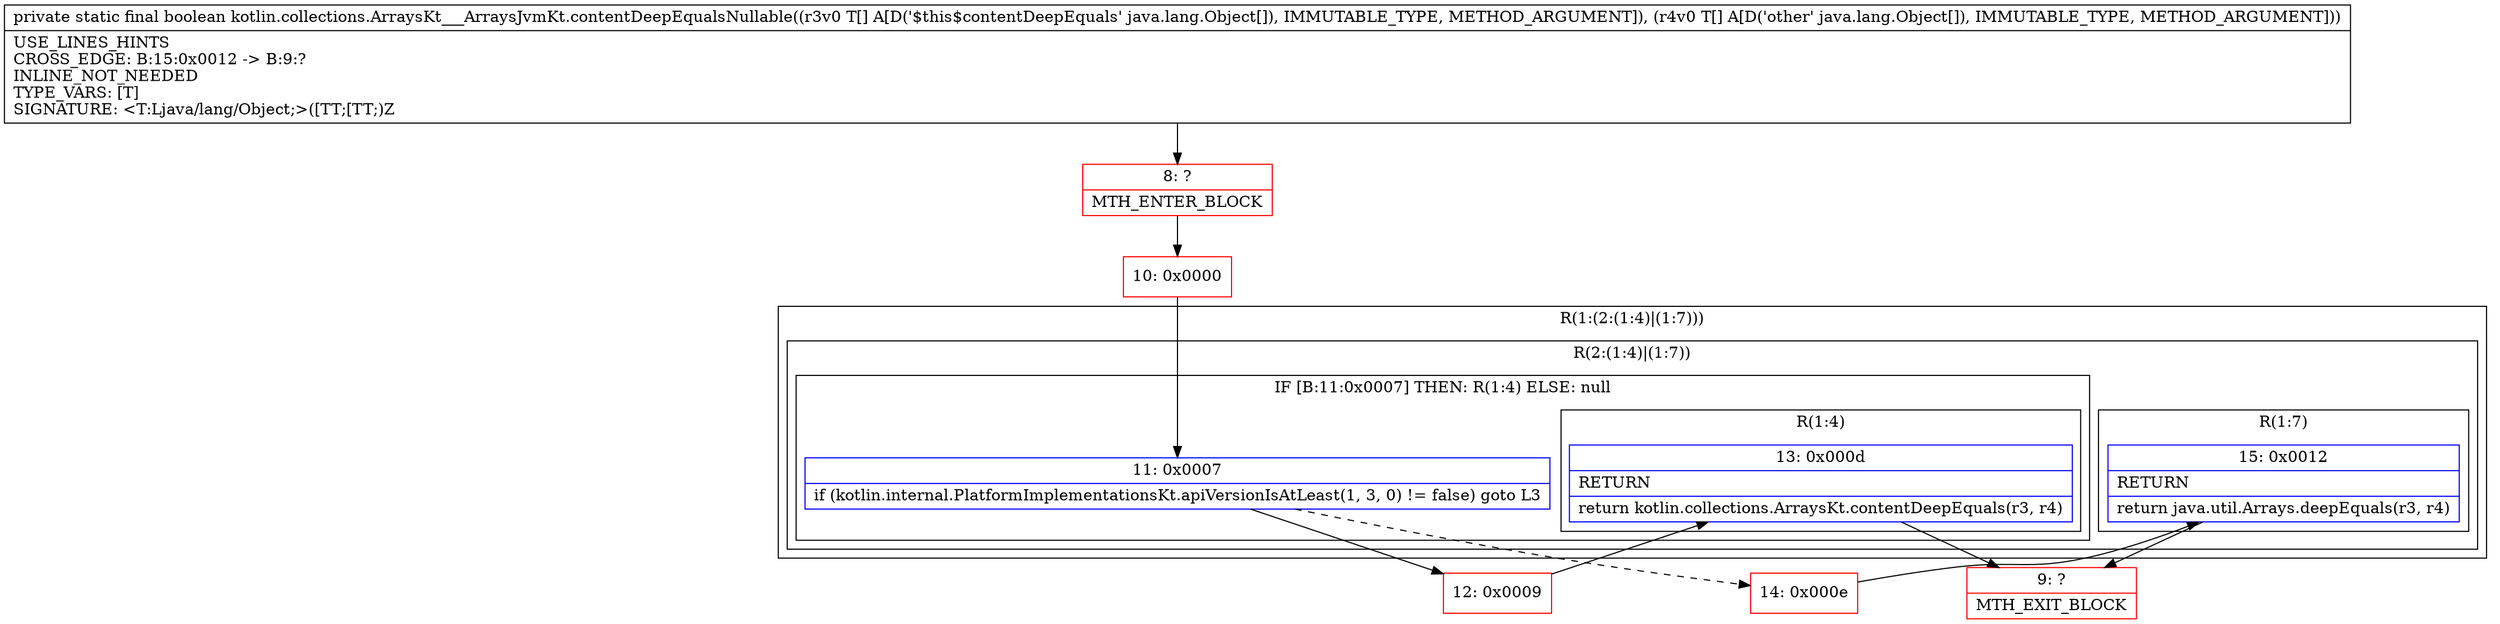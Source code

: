 digraph "CFG forkotlin.collections.ArraysKt___ArraysJvmKt.contentDeepEqualsNullable([Ljava\/lang\/Object;[Ljava\/lang\/Object;)Z" {
subgraph cluster_Region_865679183 {
label = "R(1:(2:(1:4)|(1:7)))";
node [shape=record,color=blue];
subgraph cluster_Region_852007305 {
label = "R(2:(1:4)|(1:7))";
node [shape=record,color=blue];
subgraph cluster_IfRegion_912479167 {
label = "IF [B:11:0x0007] THEN: R(1:4) ELSE: null";
node [shape=record,color=blue];
Node_11 [shape=record,label="{11\:\ 0x0007|if (kotlin.internal.PlatformImplementationsKt.apiVersionIsAtLeast(1, 3, 0) != false) goto L3\l}"];
subgraph cluster_Region_577958643 {
label = "R(1:4)";
node [shape=record,color=blue];
Node_13 [shape=record,label="{13\:\ 0x000d|RETURN\l|return kotlin.collections.ArraysKt.contentDeepEquals(r3, r4)\l}"];
}
}
subgraph cluster_Region_1487641277 {
label = "R(1:7)";
node [shape=record,color=blue];
Node_15 [shape=record,label="{15\:\ 0x0012|RETURN\l|return java.util.Arrays.deepEquals(r3, r4)\l}"];
}
}
}
Node_8 [shape=record,color=red,label="{8\:\ ?|MTH_ENTER_BLOCK\l}"];
Node_10 [shape=record,color=red,label="{10\:\ 0x0000}"];
Node_12 [shape=record,color=red,label="{12\:\ 0x0009}"];
Node_9 [shape=record,color=red,label="{9\:\ ?|MTH_EXIT_BLOCK\l}"];
Node_14 [shape=record,color=red,label="{14\:\ 0x000e}"];
MethodNode[shape=record,label="{private static final boolean kotlin.collections.ArraysKt___ArraysJvmKt.contentDeepEqualsNullable((r3v0 T[] A[D('$this$contentDeepEquals' java.lang.Object[]), IMMUTABLE_TYPE, METHOD_ARGUMENT]), (r4v0 T[] A[D('other' java.lang.Object[]), IMMUTABLE_TYPE, METHOD_ARGUMENT]))  | USE_LINES_HINTS\lCROSS_EDGE: B:15:0x0012 \-\> B:9:?\lINLINE_NOT_NEEDED\lTYPE_VARS: [T]\lSIGNATURE: \<T:Ljava\/lang\/Object;\>([TT;[TT;)Z\l}"];
MethodNode -> Node_8;Node_11 -> Node_12;
Node_11 -> Node_14[style=dashed];
Node_13 -> Node_9;
Node_15 -> Node_9;
Node_8 -> Node_10;
Node_10 -> Node_11;
Node_12 -> Node_13;
Node_14 -> Node_15;
}

